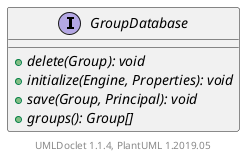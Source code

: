 @startuml

    interface GroupDatabase [[GroupDatabase.html]] {
        {abstract} +delete(Group): void
        {abstract} +initialize(Engine, Properties): void
        {abstract} +save(Group, Principal): void
        {abstract} +groups(): Group[]
    }


    center footer UMLDoclet 1.1.4, PlantUML 1.2019.05
@enduml
